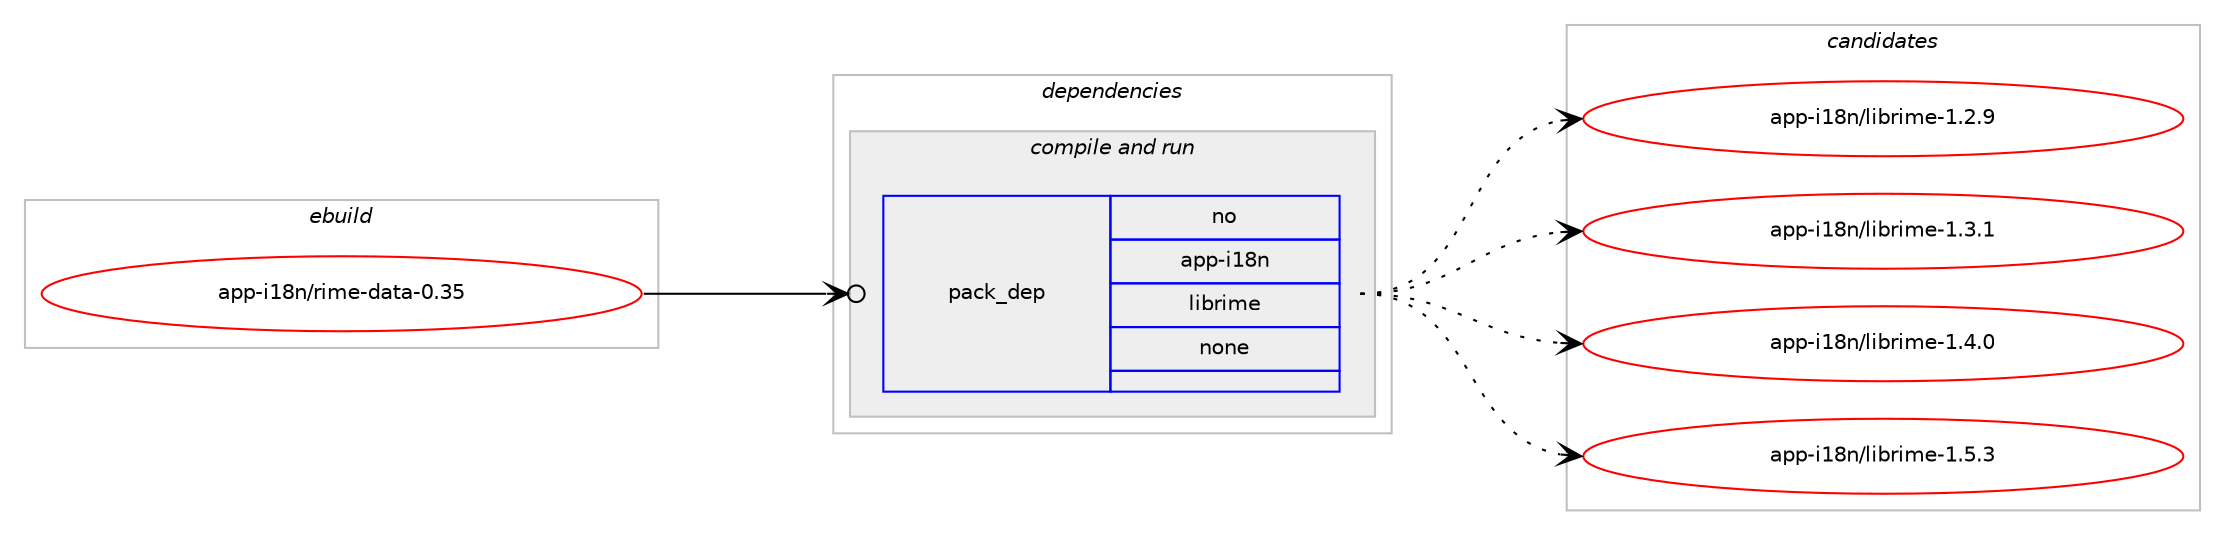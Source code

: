 digraph prolog {

# *************
# Graph options
# *************

newrank=true;
concentrate=true;
compound=true;
graph [rankdir=LR,fontname=Helvetica,fontsize=10,ranksep=1.5];#, ranksep=2.5, nodesep=0.2];
edge  [arrowhead=vee];
node  [fontname=Helvetica,fontsize=10];

# **********
# The ebuild
# **********

subgraph cluster_leftcol {
color=gray;
rank=same;
label=<<i>ebuild</i>>;
id [label="app-i18n/rime-data-0.35", color=red, width=4, href="../app-i18n/rime-data-0.35.svg"];
}

# ****************
# The dependencies
# ****************

subgraph cluster_midcol {
color=gray;
label=<<i>dependencies</i>>;
subgraph cluster_compile {
fillcolor="#eeeeee";
style=filled;
label=<<i>compile</i>>;
}
subgraph cluster_compileandrun {
fillcolor="#eeeeee";
style=filled;
label=<<i>compile and run</i>>;
subgraph pack368208 {
dependency495570 [label=<<TABLE BORDER="0" CELLBORDER="1" CELLSPACING="0" CELLPADDING="4" WIDTH="220"><TR><TD ROWSPAN="6" CELLPADDING="30">pack_dep</TD></TR><TR><TD WIDTH="110">no</TD></TR><TR><TD>app-i18n</TD></TR><TR><TD>librime</TD></TR><TR><TD>none</TD></TR><TR><TD></TD></TR></TABLE>>, shape=none, color=blue];
}
id:e -> dependency495570:w [weight=20,style="solid",arrowhead="odotvee"];
}
subgraph cluster_run {
fillcolor="#eeeeee";
style=filled;
label=<<i>run</i>>;
}
}

# **************
# The candidates
# **************

subgraph cluster_choices {
rank=same;
color=gray;
label=<<i>candidates</i>>;

subgraph choice368208 {
color=black;
nodesep=1;
choice971121124510549561104710810598114105109101454946504657 [label="app-i18n/librime-1.2.9", color=red, width=4,href="../app-i18n/librime-1.2.9.svg"];
choice971121124510549561104710810598114105109101454946514649 [label="app-i18n/librime-1.3.1", color=red, width=4,href="../app-i18n/librime-1.3.1.svg"];
choice971121124510549561104710810598114105109101454946524648 [label="app-i18n/librime-1.4.0", color=red, width=4,href="../app-i18n/librime-1.4.0.svg"];
choice971121124510549561104710810598114105109101454946534651 [label="app-i18n/librime-1.5.3", color=red, width=4,href="../app-i18n/librime-1.5.3.svg"];
dependency495570:e -> choice971121124510549561104710810598114105109101454946504657:w [style=dotted,weight="100"];
dependency495570:e -> choice971121124510549561104710810598114105109101454946514649:w [style=dotted,weight="100"];
dependency495570:e -> choice971121124510549561104710810598114105109101454946524648:w [style=dotted,weight="100"];
dependency495570:e -> choice971121124510549561104710810598114105109101454946534651:w [style=dotted,weight="100"];
}
}

}

